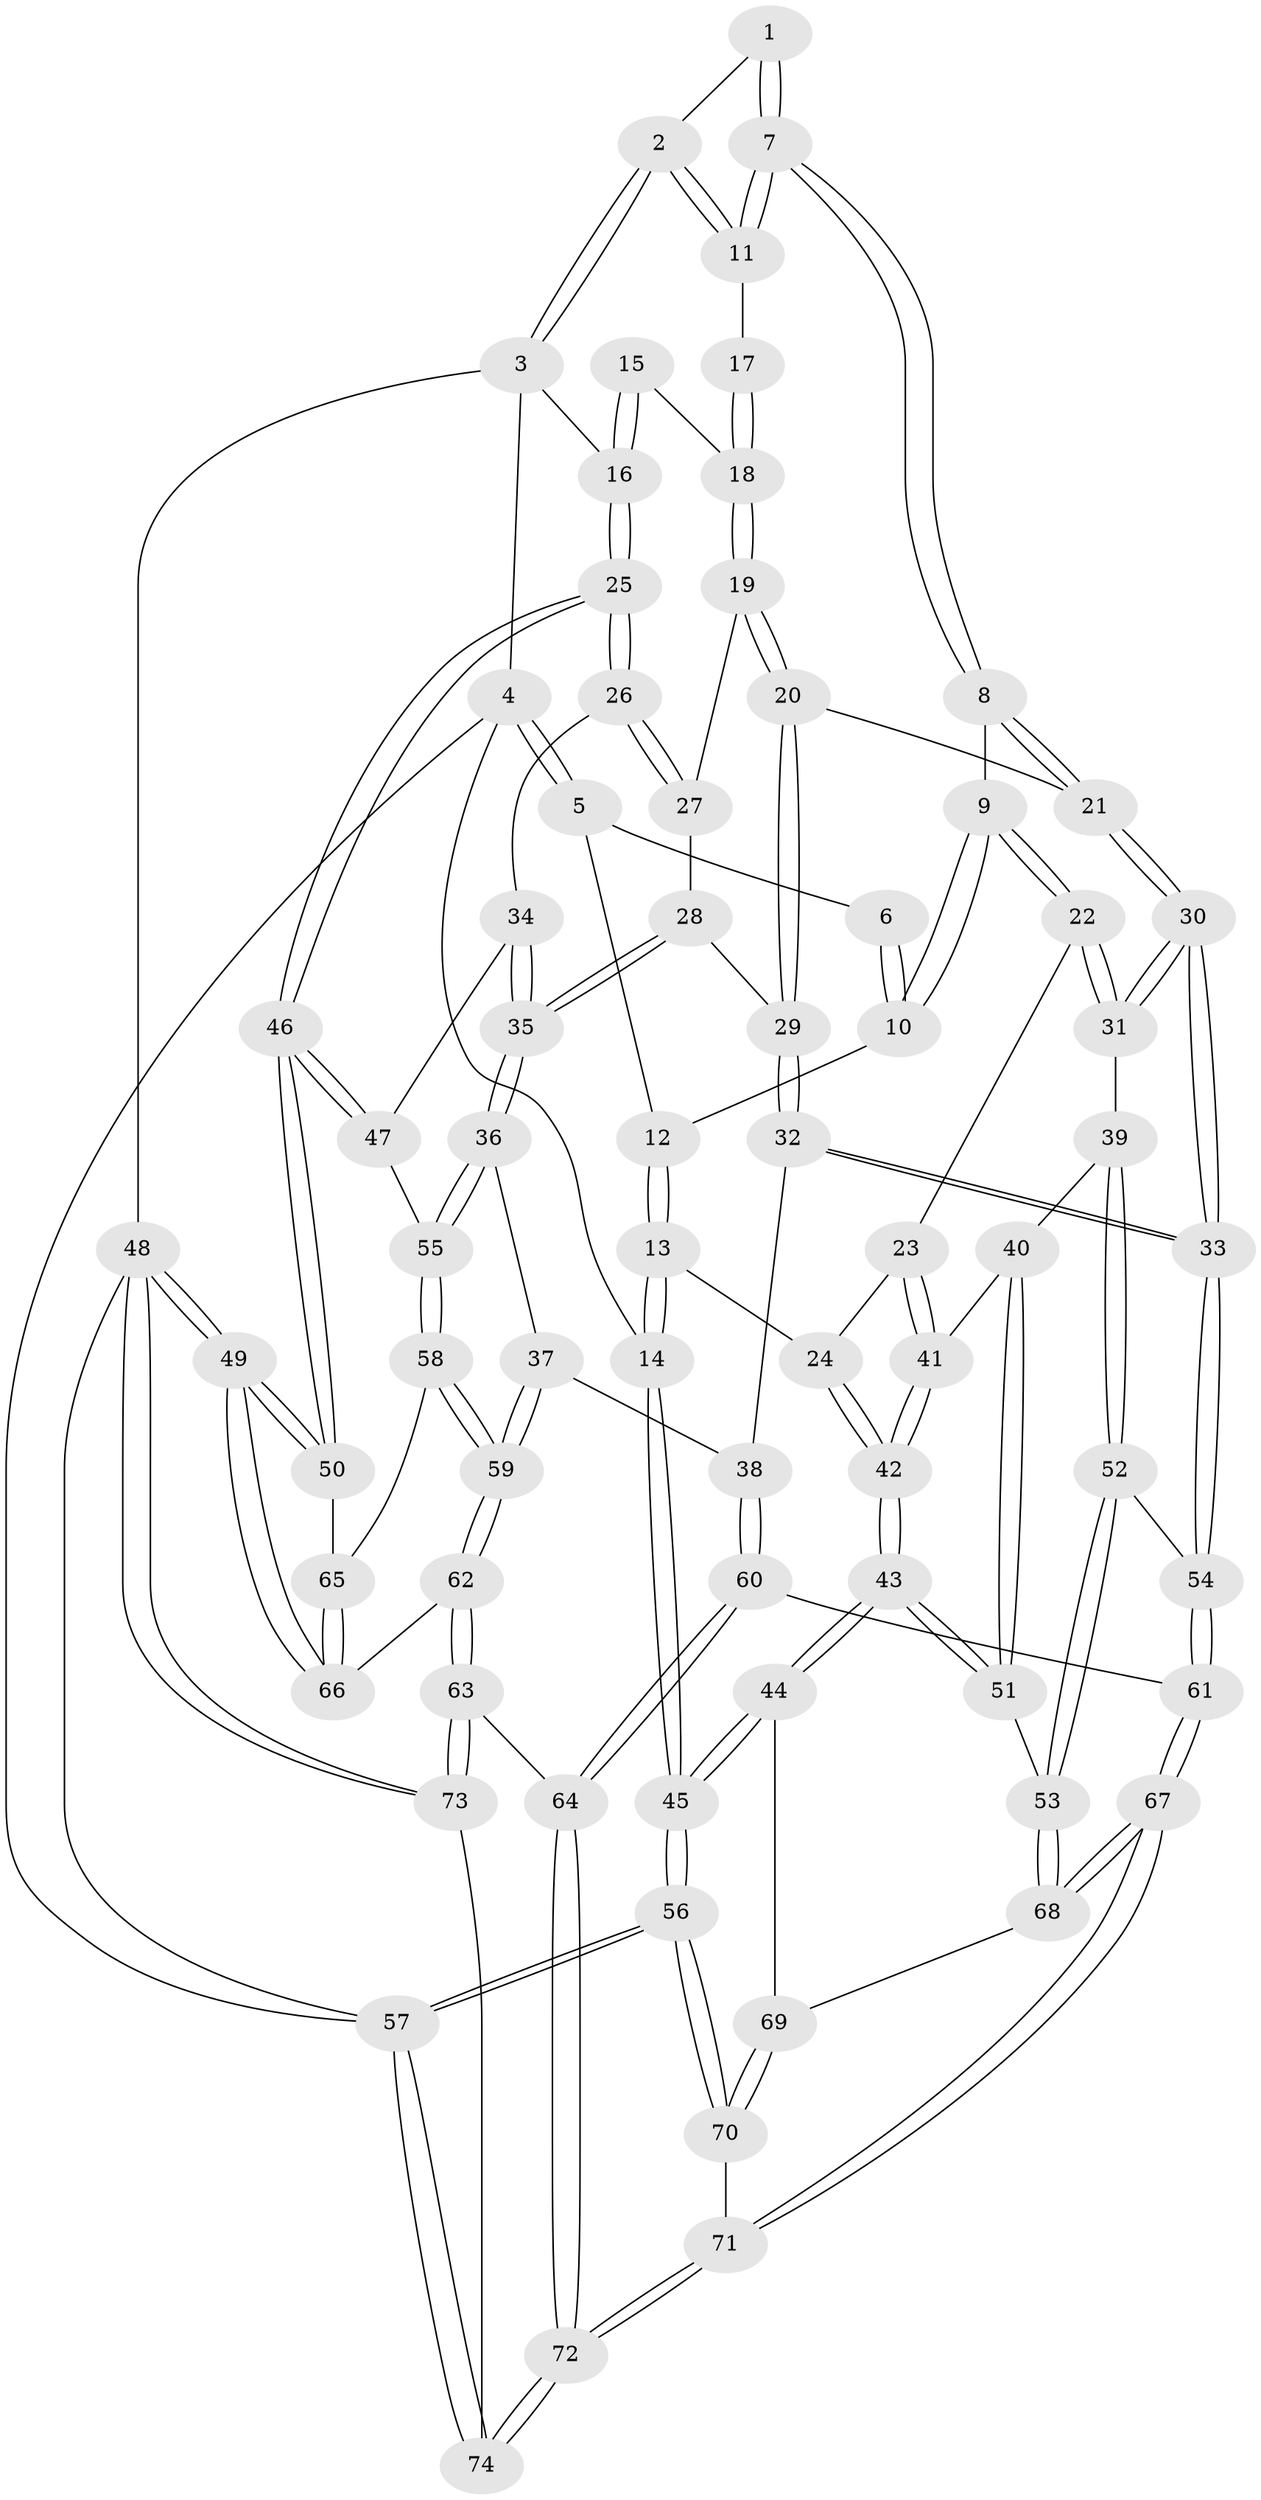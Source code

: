 // coarse degree distribution, {2: 0.022727272727272728, 4: 0.3181818181818182, 5: 0.4772727272727273, 3: 0.1590909090909091, 6: 0.022727272727272728}
// Generated by graph-tools (version 1.1) at 2025/42/03/06/25 10:42:30]
// undirected, 74 vertices, 182 edges
graph export_dot {
graph [start="1"]
  node [color=gray90,style=filled];
  1 [pos="+0.2994612821178809+0"];
  2 [pos="+0.6180470574239495+0"];
  3 [pos="+1+0"];
  4 [pos="+0+0"];
  5 [pos="+0+0"];
  6 [pos="+0.26981196380449296+0"];
  7 [pos="+0.49879689341307976+0.1830965138053921"];
  8 [pos="+0.47558737339205487+0.21171225133121566"];
  9 [pos="+0.4246394840298218+0.2163300356665786"];
  10 [pos="+0.3583078091820191+0.15550780573298723"];
  11 [pos="+0.5841187892276475+0.1034405222946002"];
  12 [pos="+0.21662644988105964+0.13845055440963763"];
  13 [pos="+0.11764374174244563+0.2793941086465253"];
  14 [pos="+0+0.17158358045920147"];
  15 [pos="+0.9633090153967893+0.0183555644796562"];
  16 [pos="+1+0"];
  17 [pos="+0.668519543440849+0.13721694842371815"];
  18 [pos="+0.7575647978738228+0.25484531331813814"];
  19 [pos="+0.7579773678344366+0.25950014492312506"];
  20 [pos="+0.5015440780490631+0.2457401189466168"];
  21 [pos="+0.4919492025753491+0.2355519523553424"];
  22 [pos="+0.33466239486812155+0.3134801993077046"];
  23 [pos="+0.17821853055491657+0.31549411824950785"];
  24 [pos="+0.14424557246350794+0.30694325101242875"];
  25 [pos="+1+0.1424787260760848"];
  26 [pos="+0.9250986860374562+0.32252944150528284"];
  27 [pos="+0.7600377432281104+0.2697911695802359"];
  28 [pos="+0.7161833256746407+0.3412772413973535"];
  29 [pos="+0.5748125104105675+0.3358437492785359"];
  30 [pos="+0.4473296332680601+0.4956724767287858"];
  31 [pos="+0.3389177335013547+0.3484308546329984"];
  32 [pos="+0.5604063592975407+0.5211225255977191"];
  33 [pos="+0.46767758486654093+0.5450259467807276"];
  34 [pos="+0.8950067793701394+0.39152684980868685"];
  35 [pos="+0.7612751433593201+0.48463015024641576"];
  36 [pos="+0.7588551772231519+0.49338483125276983"];
  37 [pos="+0.6101888167333122+0.5391661245860184"];
  38 [pos="+0.6089145262376693+0.5391527276837905"];
  39 [pos="+0.28581086111050974+0.47015715242621775"];
  40 [pos="+0.25460022845095226+0.4704160968463132"];
  41 [pos="+0.23796135264372306+0.46583204734526745"];
  42 [pos="+0.10127512175665969+0.5182131806327701"];
  43 [pos="+0.03781687603660516+0.6202431135180763"];
  44 [pos="+0+0.6380740329841282"];
  45 [pos="+0+0.6781886106327342"];
  46 [pos="+1+0.6070746832619272"];
  47 [pos="+0.9495683952736071+0.48163348931545386"];
  48 [pos="+1+1"];
  49 [pos="+1+0.9291523999365161"];
  50 [pos="+1+0.6829896954137384"];
  51 [pos="+0.19899568572359247+0.6402724883290265"];
  52 [pos="+0.3904477330837383+0.617956126933216"];
  53 [pos="+0.2831415771590382+0.6614192815001292"];
  54 [pos="+0.3957077376650233+0.6178769310207602"];
  55 [pos="+0.8109703300357866+0.5597310756382133"];
  56 [pos="+0+0.952448893425083"];
  57 [pos="+0+1"];
  58 [pos="+0.8121134362918204+0.562311007691817"];
  59 [pos="+0.7388246253235369+0.7321495037956108"];
  60 [pos="+0.5950626758451687+0.7798396355969037"];
  61 [pos="+0.45857919726994195+0.7252848028228123"];
  62 [pos="+0.7347416553408876+0.8293239430018596"];
  63 [pos="+0.727769456957683+0.8334751834160442"];
  64 [pos="+0.5987302259277136+0.7832626096199309"];
  65 [pos="+0.9207032051209438+0.6267859306811877"];
  66 [pos="+0.7420856503635137+0.8293333734640875"];
  67 [pos="+0.3603558215779674+0.9414445152285483"];
  68 [pos="+0.27088946422901644+0.8044342244168151"];
  69 [pos="+0.21592322400141292+0.8159553725828514"];
  70 [pos="+0.13950313058406977+0.8755981962482974"];
  71 [pos="+0.36493516504863915+0.9799191054661546"];
  72 [pos="+0.3799678752013942+1"];
  73 [pos="+0.6250848263478388+1"];
  74 [pos="+0.3922864520008677+1"];
  1 -- 2;
  1 -- 7;
  1 -- 7;
  2 -- 3;
  2 -- 3;
  2 -- 11;
  2 -- 11;
  3 -- 4;
  3 -- 16;
  3 -- 48;
  4 -- 5;
  4 -- 5;
  4 -- 14;
  4 -- 57;
  5 -- 6;
  5 -- 12;
  6 -- 10;
  6 -- 10;
  7 -- 8;
  7 -- 8;
  7 -- 11;
  7 -- 11;
  8 -- 9;
  8 -- 21;
  8 -- 21;
  9 -- 10;
  9 -- 10;
  9 -- 22;
  9 -- 22;
  10 -- 12;
  11 -- 17;
  12 -- 13;
  12 -- 13;
  13 -- 14;
  13 -- 14;
  13 -- 24;
  14 -- 45;
  14 -- 45;
  15 -- 16;
  15 -- 16;
  15 -- 18;
  16 -- 25;
  16 -- 25;
  17 -- 18;
  17 -- 18;
  18 -- 19;
  18 -- 19;
  19 -- 20;
  19 -- 20;
  19 -- 27;
  20 -- 21;
  20 -- 29;
  20 -- 29;
  21 -- 30;
  21 -- 30;
  22 -- 23;
  22 -- 31;
  22 -- 31;
  23 -- 24;
  23 -- 41;
  23 -- 41;
  24 -- 42;
  24 -- 42;
  25 -- 26;
  25 -- 26;
  25 -- 46;
  25 -- 46;
  26 -- 27;
  26 -- 27;
  26 -- 34;
  27 -- 28;
  28 -- 29;
  28 -- 35;
  28 -- 35;
  29 -- 32;
  29 -- 32;
  30 -- 31;
  30 -- 31;
  30 -- 33;
  30 -- 33;
  31 -- 39;
  32 -- 33;
  32 -- 33;
  32 -- 38;
  33 -- 54;
  33 -- 54;
  34 -- 35;
  34 -- 35;
  34 -- 47;
  35 -- 36;
  35 -- 36;
  36 -- 37;
  36 -- 55;
  36 -- 55;
  37 -- 38;
  37 -- 59;
  37 -- 59;
  38 -- 60;
  38 -- 60;
  39 -- 40;
  39 -- 52;
  39 -- 52;
  40 -- 41;
  40 -- 51;
  40 -- 51;
  41 -- 42;
  41 -- 42;
  42 -- 43;
  42 -- 43;
  43 -- 44;
  43 -- 44;
  43 -- 51;
  43 -- 51;
  44 -- 45;
  44 -- 45;
  44 -- 69;
  45 -- 56;
  45 -- 56;
  46 -- 47;
  46 -- 47;
  46 -- 50;
  46 -- 50;
  47 -- 55;
  48 -- 49;
  48 -- 49;
  48 -- 73;
  48 -- 73;
  48 -- 57;
  49 -- 50;
  49 -- 50;
  49 -- 66;
  49 -- 66;
  50 -- 65;
  51 -- 53;
  52 -- 53;
  52 -- 53;
  52 -- 54;
  53 -- 68;
  53 -- 68;
  54 -- 61;
  54 -- 61;
  55 -- 58;
  55 -- 58;
  56 -- 57;
  56 -- 57;
  56 -- 70;
  56 -- 70;
  57 -- 74;
  57 -- 74;
  58 -- 59;
  58 -- 59;
  58 -- 65;
  59 -- 62;
  59 -- 62;
  60 -- 61;
  60 -- 64;
  60 -- 64;
  61 -- 67;
  61 -- 67;
  62 -- 63;
  62 -- 63;
  62 -- 66;
  63 -- 64;
  63 -- 73;
  63 -- 73;
  64 -- 72;
  64 -- 72;
  65 -- 66;
  65 -- 66;
  67 -- 68;
  67 -- 68;
  67 -- 71;
  67 -- 71;
  68 -- 69;
  69 -- 70;
  69 -- 70;
  70 -- 71;
  71 -- 72;
  71 -- 72;
  72 -- 74;
  72 -- 74;
  73 -- 74;
}
